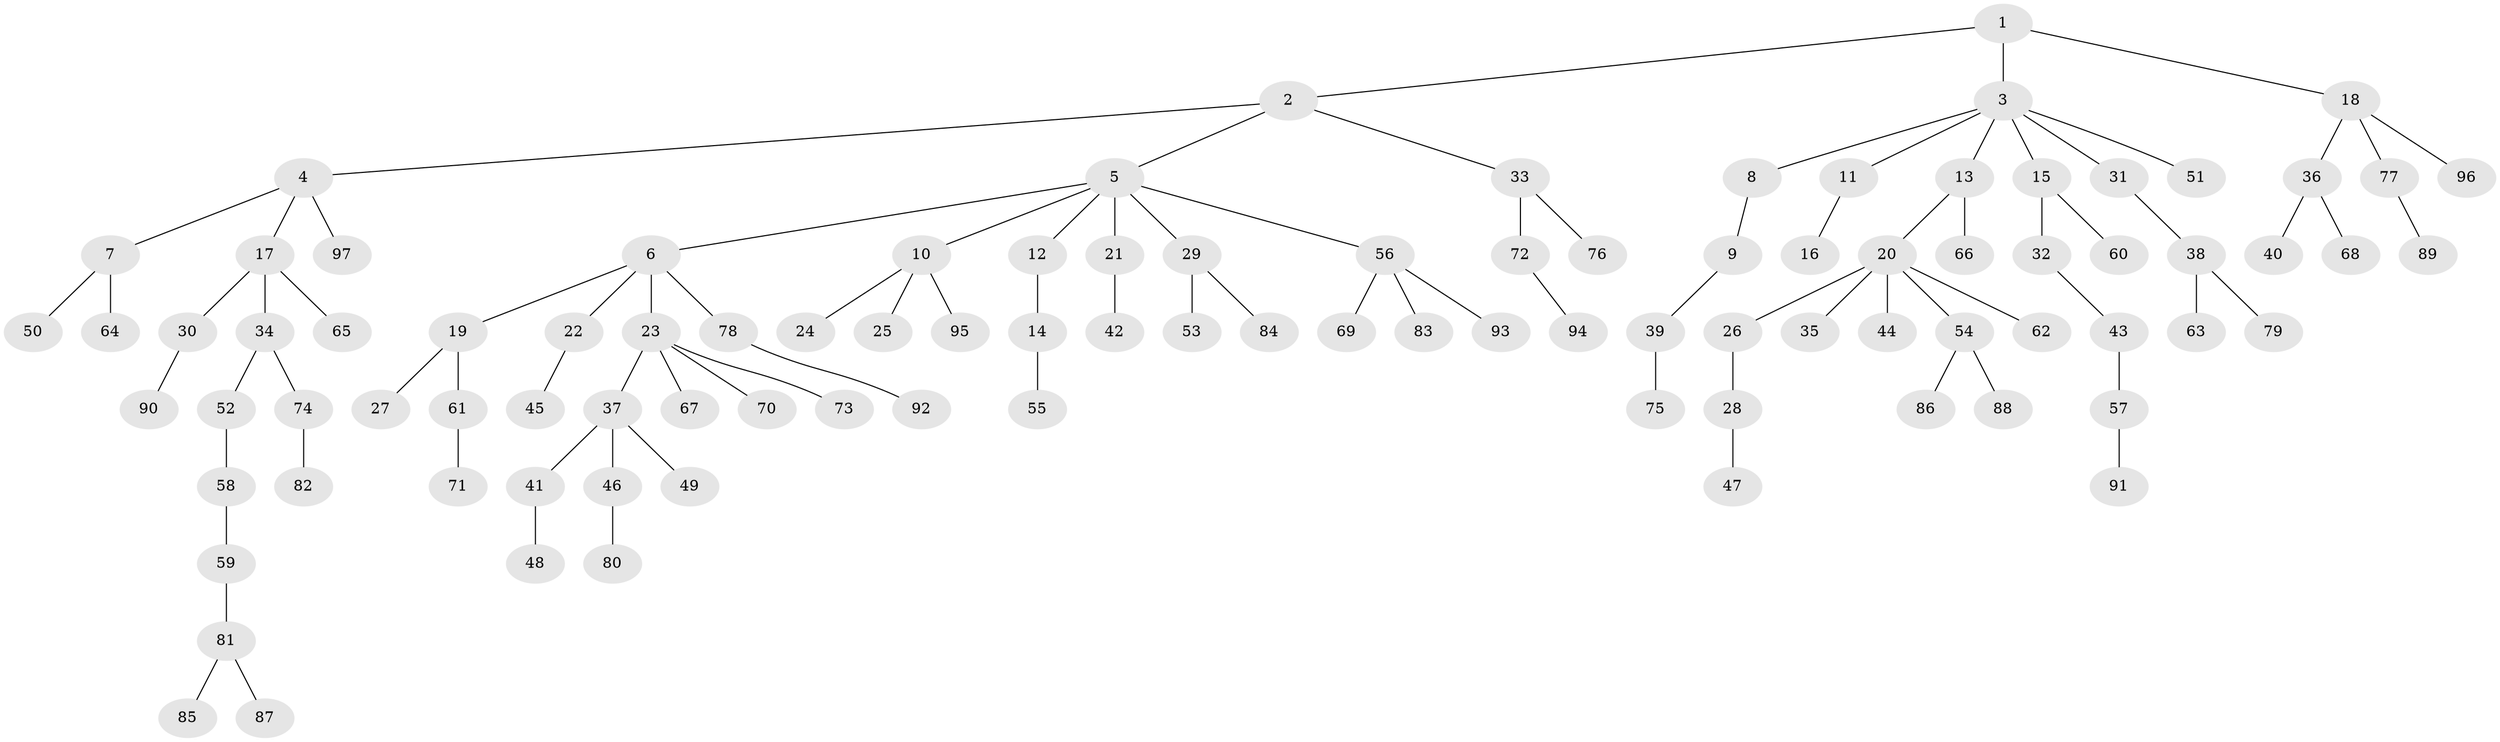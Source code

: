 // Generated by graph-tools (version 1.1) at 2025/15/03/09/25 04:15:33]
// undirected, 97 vertices, 96 edges
graph export_dot {
graph [start="1"]
  node [color=gray90,style=filled];
  1;
  2;
  3;
  4;
  5;
  6;
  7;
  8;
  9;
  10;
  11;
  12;
  13;
  14;
  15;
  16;
  17;
  18;
  19;
  20;
  21;
  22;
  23;
  24;
  25;
  26;
  27;
  28;
  29;
  30;
  31;
  32;
  33;
  34;
  35;
  36;
  37;
  38;
  39;
  40;
  41;
  42;
  43;
  44;
  45;
  46;
  47;
  48;
  49;
  50;
  51;
  52;
  53;
  54;
  55;
  56;
  57;
  58;
  59;
  60;
  61;
  62;
  63;
  64;
  65;
  66;
  67;
  68;
  69;
  70;
  71;
  72;
  73;
  74;
  75;
  76;
  77;
  78;
  79;
  80;
  81;
  82;
  83;
  84;
  85;
  86;
  87;
  88;
  89;
  90;
  91;
  92;
  93;
  94;
  95;
  96;
  97;
  1 -- 2;
  1 -- 3;
  1 -- 18;
  2 -- 4;
  2 -- 5;
  2 -- 33;
  3 -- 8;
  3 -- 11;
  3 -- 13;
  3 -- 15;
  3 -- 31;
  3 -- 51;
  4 -- 7;
  4 -- 17;
  4 -- 97;
  5 -- 6;
  5 -- 10;
  5 -- 12;
  5 -- 21;
  5 -- 29;
  5 -- 56;
  6 -- 19;
  6 -- 22;
  6 -- 23;
  6 -- 78;
  7 -- 50;
  7 -- 64;
  8 -- 9;
  9 -- 39;
  10 -- 24;
  10 -- 25;
  10 -- 95;
  11 -- 16;
  12 -- 14;
  13 -- 20;
  13 -- 66;
  14 -- 55;
  15 -- 32;
  15 -- 60;
  17 -- 30;
  17 -- 34;
  17 -- 65;
  18 -- 36;
  18 -- 77;
  18 -- 96;
  19 -- 27;
  19 -- 61;
  20 -- 26;
  20 -- 35;
  20 -- 44;
  20 -- 54;
  20 -- 62;
  21 -- 42;
  22 -- 45;
  23 -- 37;
  23 -- 67;
  23 -- 70;
  23 -- 73;
  26 -- 28;
  28 -- 47;
  29 -- 53;
  29 -- 84;
  30 -- 90;
  31 -- 38;
  32 -- 43;
  33 -- 72;
  33 -- 76;
  34 -- 52;
  34 -- 74;
  36 -- 40;
  36 -- 68;
  37 -- 41;
  37 -- 46;
  37 -- 49;
  38 -- 63;
  38 -- 79;
  39 -- 75;
  41 -- 48;
  43 -- 57;
  46 -- 80;
  52 -- 58;
  54 -- 86;
  54 -- 88;
  56 -- 69;
  56 -- 83;
  56 -- 93;
  57 -- 91;
  58 -- 59;
  59 -- 81;
  61 -- 71;
  72 -- 94;
  74 -- 82;
  77 -- 89;
  78 -- 92;
  81 -- 85;
  81 -- 87;
}
